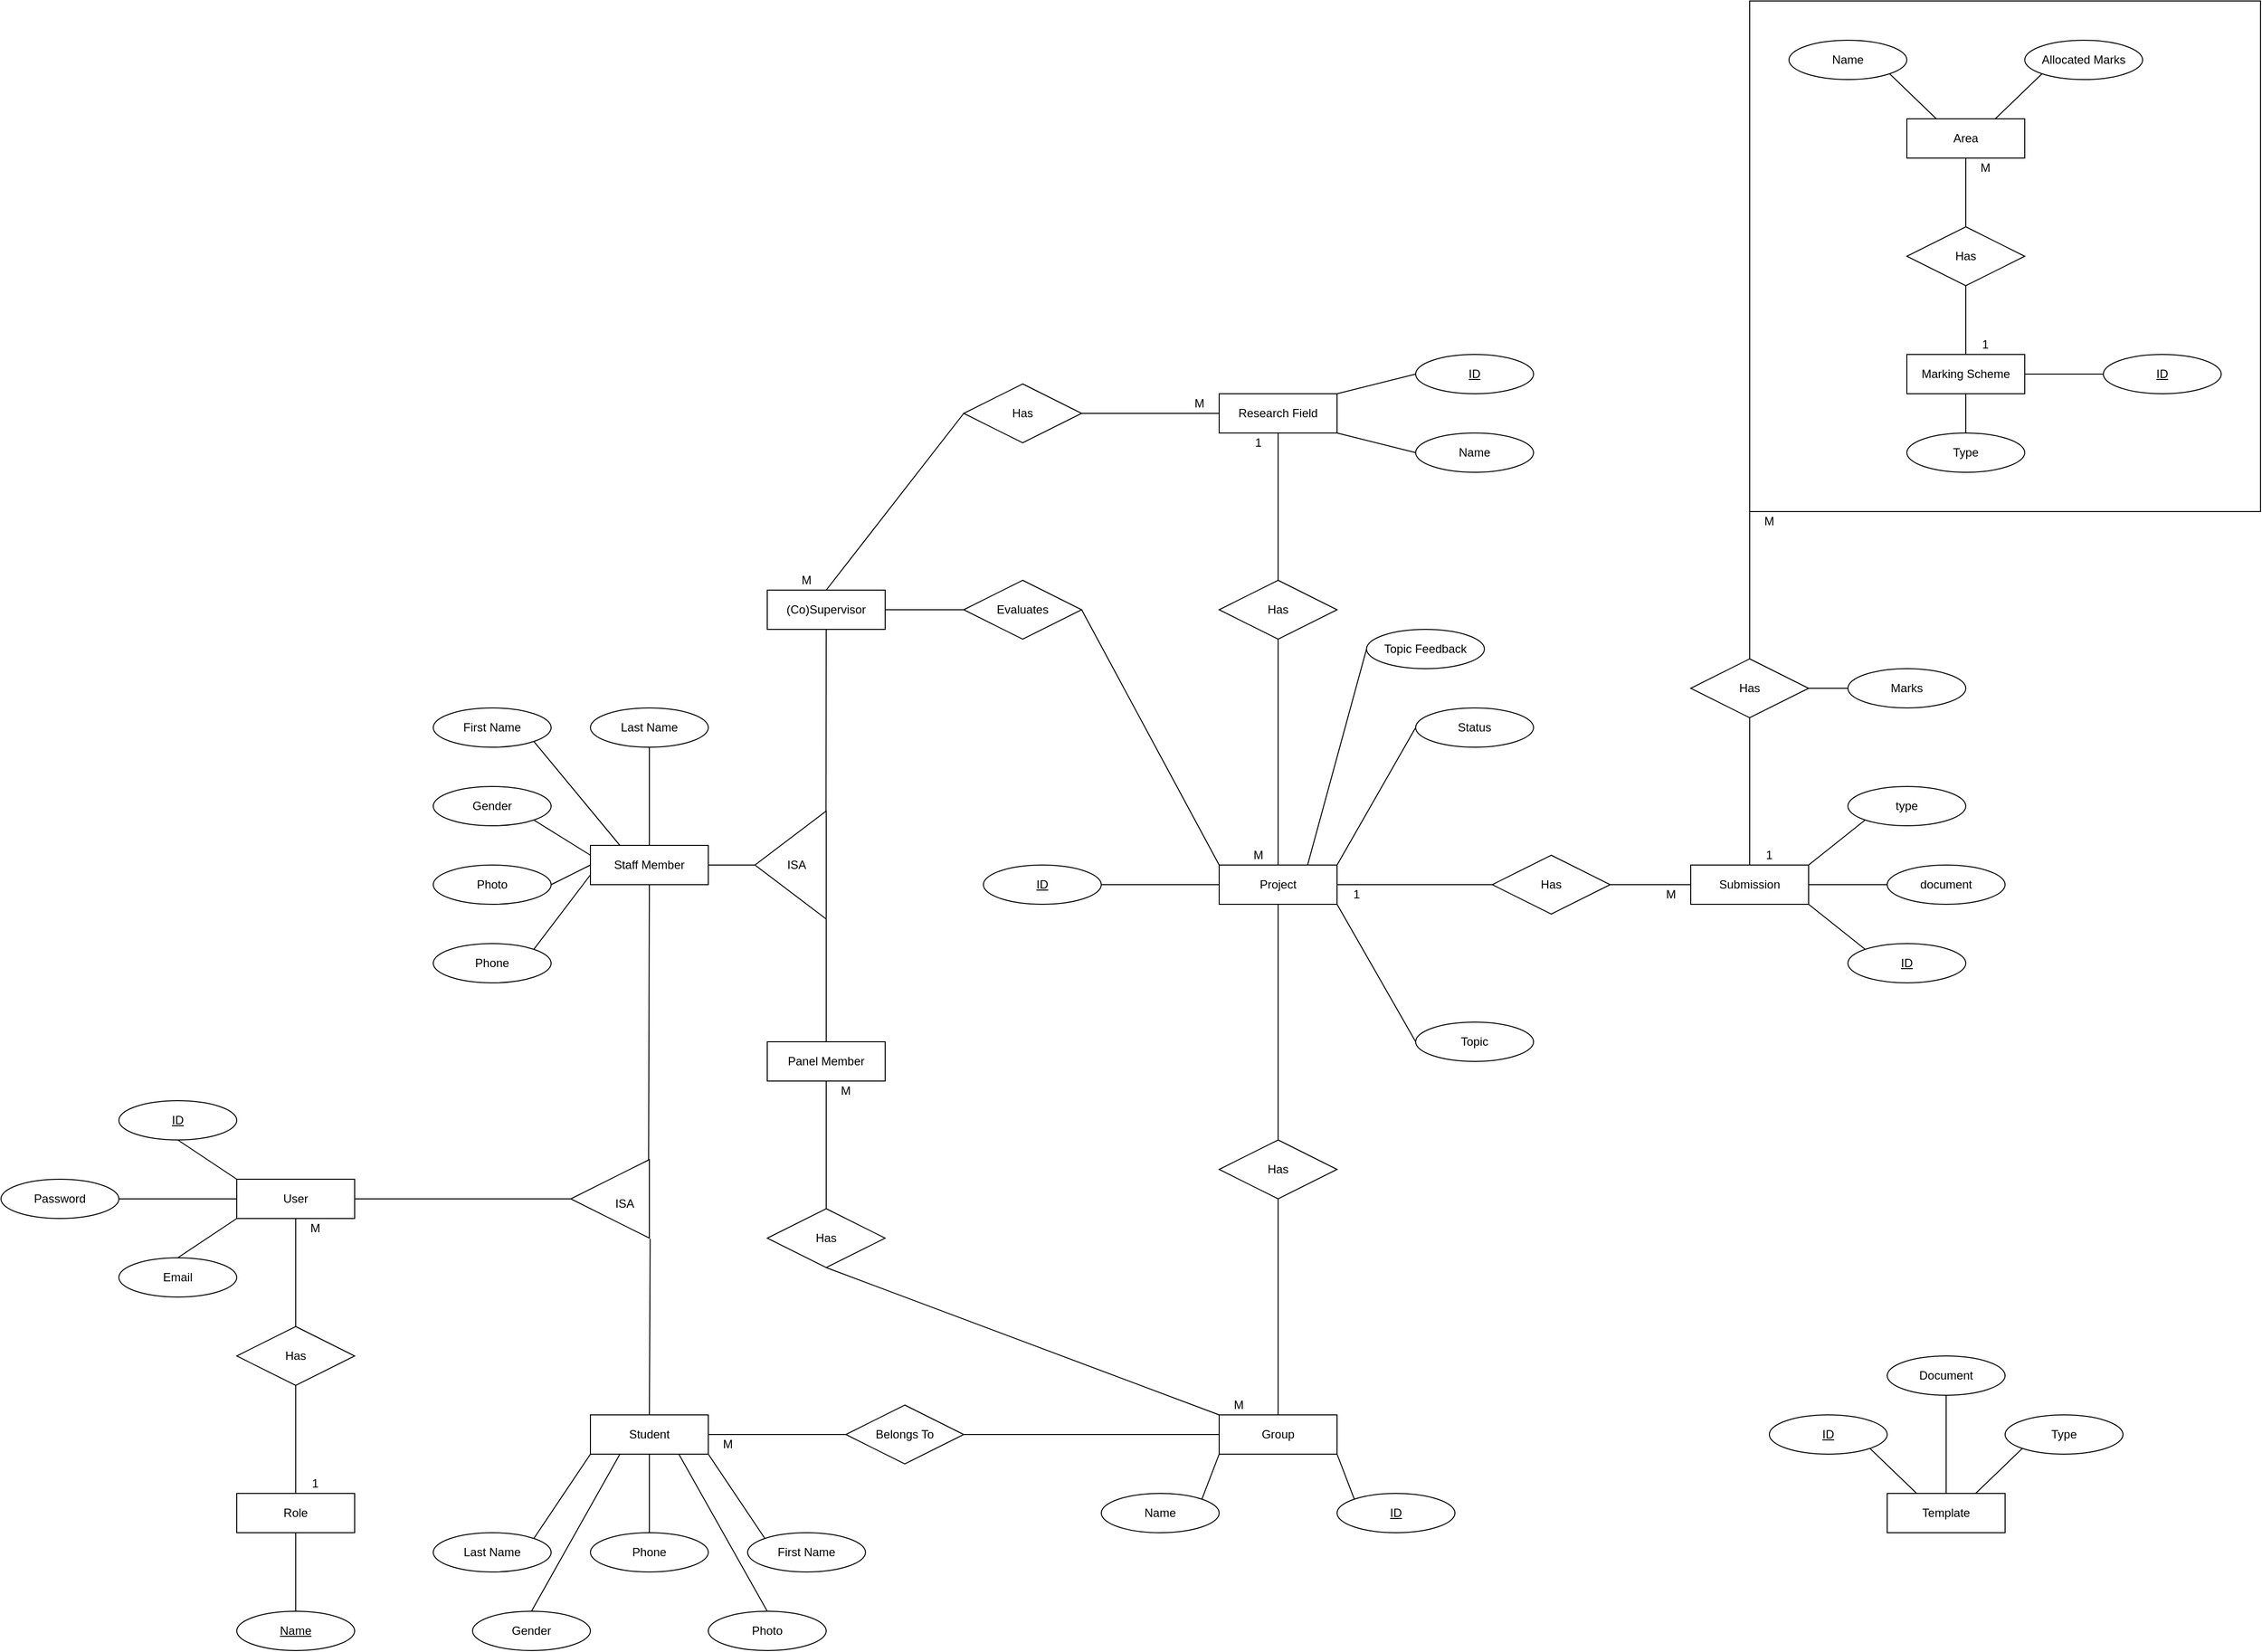 <mxfile version="16.5.1" type="device"><diagram id="R2lEEEUBdFMjLlhIrx00" name="ER"><mxGraphModel dx="3445" dy="2703" grid="1" gridSize="10" guides="1" tooltips="1" connect="1" arrows="1" fold="1" page="1" pageScale="1" pageWidth="850" pageHeight="1100" math="0" shadow="0" extFonts="Permanent Marker^https://fonts.googleapis.com/css?family=Permanent+Marker"><root><mxCell id="0"/><mxCell id="1" parent="0"/><mxCell id="ldAVt5MxxXZh3a9ca7YI-58" value="" style="rounded=0;whiteSpace=wrap;html=1;" vertex="1" parent="1"><mxGeometry x="1540" y="-960" width="520" height="520" as="geometry"/></mxCell><mxCell id="P4jthXJ-MirQqovKatOT-1" value="User" style="whiteSpace=wrap;html=1;align=center;" parent="1" vertex="1"><mxGeometry y="240" width="120" height="40" as="geometry"/></mxCell><mxCell id="P4jthXJ-MirQqovKatOT-3" value="Email" style="ellipse;whiteSpace=wrap;html=1;align=center;" parent="1" vertex="1"><mxGeometry x="-120" y="320" width="120" height="40" as="geometry"/></mxCell><mxCell id="P4jthXJ-MirQqovKatOT-4" value="Password" style="ellipse;whiteSpace=wrap;html=1;align=center;" parent="1" vertex="1"><mxGeometry x="-240" y="240" width="120" height="40" as="geometry"/></mxCell><mxCell id="P4jthXJ-MirQqovKatOT-6" value="" style="endArrow=none;html=1;rounded=0;entryX=0;entryY=0;entryDx=0;entryDy=0;exitX=0.5;exitY=1;exitDx=0;exitDy=0;" parent="1" source="P4jthXJ-MirQqovKatOT-28" target="P4jthXJ-MirQqovKatOT-1" edge="1"><mxGeometry width="50" height="50" relative="1" as="geometry"><mxPoint x="-60" y="230" as="sourcePoint"/><mxPoint x="220" y="360" as="targetPoint"/></mxGeometry></mxCell><mxCell id="P4jthXJ-MirQqovKatOT-7" value="" style="endArrow=none;html=1;rounded=0;entryX=0;entryY=0.5;entryDx=0;entryDy=0;exitX=1;exitY=0.5;exitDx=0;exitDy=0;" parent="1" source="P4jthXJ-MirQqovKatOT-4" target="P4jthXJ-MirQqovKatOT-1" edge="1"><mxGeometry width="50" height="50" relative="1" as="geometry"><mxPoint x="-90" y="230" as="sourcePoint"/><mxPoint x="-30" y="270" as="targetPoint"/></mxGeometry></mxCell><mxCell id="P4jthXJ-MirQqovKatOT-8" value="" style="endArrow=none;html=1;rounded=0;entryX=0;entryY=1;entryDx=0;entryDy=0;exitX=0.5;exitY=0;exitDx=0;exitDy=0;" parent="1" source="P4jthXJ-MirQqovKatOT-3" target="P4jthXJ-MirQqovKatOT-1" edge="1"><mxGeometry width="50" height="50" relative="1" as="geometry"><mxPoint x="-140" y="290" as="sourcePoint"/><mxPoint x="-20" y="290" as="targetPoint"/></mxGeometry></mxCell><mxCell id="P4jthXJ-MirQqovKatOT-9" value="Role" style="whiteSpace=wrap;html=1;align=center;" parent="1" vertex="1"><mxGeometry y="560" width="120" height="40" as="geometry"/></mxCell><mxCell id="P4jthXJ-MirQqovKatOT-10" value="Has" style="shape=rhombus;perimeter=rhombusPerimeter;whiteSpace=wrap;html=1;align=center;" parent="1" vertex="1"><mxGeometry y="390" width="120" height="60" as="geometry"/></mxCell><mxCell id="P4jthXJ-MirQqovKatOT-11" value="" style="endArrow=none;html=1;rounded=0;entryX=0.5;entryY=1;entryDx=0;entryDy=0;exitX=0.5;exitY=0;exitDx=0;exitDy=0;" parent="1" source="P4jthXJ-MirQqovKatOT-10" target="P4jthXJ-MirQqovKatOT-1" edge="1"><mxGeometry width="50" height="50" relative="1" as="geometry"><mxPoint x="200" y="380" as="sourcePoint"/><mxPoint x="260" y="340" as="targetPoint"/></mxGeometry></mxCell><mxCell id="P4jthXJ-MirQqovKatOT-12" value="" style="endArrow=none;html=1;rounded=0;entryX=0.5;entryY=1;entryDx=0;entryDy=0;exitX=0.5;exitY=0;exitDx=0;exitDy=0;" parent="1" source="P4jthXJ-MirQqovKatOT-9" target="P4jthXJ-MirQqovKatOT-10" edge="1"><mxGeometry width="50" height="50" relative="1" as="geometry"><mxPoint x="260" y="570" as="sourcePoint"/><mxPoint x="260" y="460" as="targetPoint"/></mxGeometry></mxCell><mxCell id="P4jthXJ-MirQqovKatOT-13" value="M" style="text;html=1;strokeColor=none;fillColor=none;align=center;verticalAlign=middle;whiteSpace=wrap;rounded=0;" parent="1" vertex="1"><mxGeometry x="60" y="280" width="40" height="20" as="geometry"/></mxCell><mxCell id="P4jthXJ-MirQqovKatOT-14" value="1" style="text;html=1;strokeColor=none;fillColor=none;align=center;verticalAlign=middle;whiteSpace=wrap;rounded=0;" parent="1" vertex="1"><mxGeometry x="60" y="540" width="40" height="20" as="geometry"/></mxCell><mxCell id="P4jthXJ-MirQqovKatOT-15" value="" style="triangle;whiteSpace=wrap;html=1;flipH=1;" parent="1" vertex="1"><mxGeometry x="340" y="220" width="80" height="80" as="geometry"/></mxCell><mxCell id="P4jthXJ-MirQqovKatOT-16" value="ISA" style="text;html=1;strokeColor=none;fillColor=none;align=center;verticalAlign=middle;whiteSpace=wrap;rounded=0;" parent="1" vertex="1"><mxGeometry x="370" y="250" width="50" height="30" as="geometry"/></mxCell><mxCell id="P4jthXJ-MirQqovKatOT-17" value="" style="endArrow=none;html=1;rounded=0;entryX=1;entryY=0.5;entryDx=0;entryDy=0;exitX=0;exitY=0.5;exitDx=0;exitDy=0;" parent="1" source="P4jthXJ-MirQqovKatOT-15" target="P4jthXJ-MirQqovKatOT-1" edge="1"><mxGeometry width="50" height="50" relative="1" as="geometry"><mxPoint x="350" y="360" as="sourcePoint"/><mxPoint x="350" y="250" as="targetPoint"/></mxGeometry></mxCell><mxCell id="P4jthXJ-MirQqovKatOT-18" value="Staff Member" style="whiteSpace=wrap;html=1;align=center;" parent="1" vertex="1"><mxGeometry x="360" y="-100" width="120" height="40" as="geometry"/></mxCell><mxCell id="P4jthXJ-MirQqovKatOT-19" value="" style="endArrow=none;html=1;rounded=0;entryX=0.01;entryY=0.01;entryDx=0;entryDy=0;exitX=0.5;exitY=1;exitDx=0;exitDy=0;entryPerimeter=0;" parent="1" source="P4jthXJ-MirQqovKatOT-18" target="P4jthXJ-MirQqovKatOT-15" edge="1"><mxGeometry width="50" height="50" relative="1" as="geometry"><mxPoint x="640" y="130" as="sourcePoint"/><mxPoint x="520" y="130" as="targetPoint"/></mxGeometry></mxCell><mxCell id="P4jthXJ-MirQqovKatOT-20" value="Student" style="whiteSpace=wrap;html=1;align=center;" parent="1" vertex="1"><mxGeometry x="360" y="480" width="120" height="40" as="geometry"/></mxCell><mxCell id="P4jthXJ-MirQqovKatOT-21" value="" style="endArrow=none;html=1;rounded=0;entryX=-0.01;entryY=1.01;entryDx=0;entryDy=0;exitX=0.5;exitY=0;exitDx=0;exitDy=0;entryPerimeter=0;" parent="1" source="P4jthXJ-MirQqovKatOT-20" target="P4jthXJ-MirQqovKatOT-15" edge="1"><mxGeometry width="50" height="50" relative="1" as="geometry"><mxPoint x="570.8" y="74.6" as="sourcePoint"/><mxPoint x="450.0" y="195.4" as="targetPoint"/></mxGeometry></mxCell><mxCell id="P4jthXJ-MirQqovKatOT-22" value="(Co)Supervisor" style="whiteSpace=wrap;html=1;align=center;" parent="1" vertex="1"><mxGeometry x="540" y="-360" width="120" height="40" as="geometry"/></mxCell><mxCell id="P4jthXJ-MirQqovKatOT-23" value="" style="triangle;whiteSpace=wrap;html=1;flipH=0;flipV=0;direction=south;rotation=90;" parent="1" vertex="1"><mxGeometry x="508.75" y="-116.25" width="110" height="72.5" as="geometry"/></mxCell><mxCell id="P4jthXJ-MirQqovKatOT-24" value="ISA" style="text;html=1;strokeColor=none;fillColor=none;align=center;verticalAlign=middle;whiteSpace=wrap;rounded=0;" parent="1" vertex="1"><mxGeometry x="540" y="-95" width="60" height="30" as="geometry"/></mxCell><mxCell id="P4jthXJ-MirQqovKatOT-25" value="" style="endArrow=none;html=1;rounded=0;exitX=0.5;exitY=1;exitDx=0;exitDy=0;entryX=0.003;entryY=0.987;entryDx=0;entryDy=0;entryPerimeter=0;" parent="1" source="P4jthXJ-MirQqovKatOT-22" target="P4jthXJ-MirQqovKatOT-23" edge="1"><mxGeometry width="50" height="50" relative="1" as="geometry"><mxPoint x="440.8" y="-170" as="sourcePoint"/><mxPoint x="600" y="-290" as="targetPoint"/></mxGeometry></mxCell><mxCell id="P4jthXJ-MirQqovKatOT-26" value="" style="endArrow=none;html=1;rounded=0;exitX=1;exitY=0.5;exitDx=0;exitDy=0;entryX=1;entryY=0.5;entryDx=0;entryDy=0;" parent="1" source="P4jthXJ-MirQqovKatOT-23" target="P4jthXJ-MirQqovKatOT-18" edge="1"><mxGeometry width="50" height="50" relative="1" as="geometry"><mxPoint x="680" y="-150" as="sourcePoint"/><mxPoint x="680" y="-70" as="targetPoint"/></mxGeometry></mxCell><mxCell id="P4jthXJ-MirQqovKatOT-28" value="ID" style="ellipse;whiteSpace=wrap;html=1;align=center;fontStyle=4;" parent="1" vertex="1"><mxGeometry x="-120" y="160" width="120" height="40" as="geometry"/></mxCell><mxCell id="P4jthXJ-MirQqovKatOT-32" value="Has" style="shape=rhombus;perimeter=rhombusPerimeter;whiteSpace=wrap;html=1;align=center;" parent="1" vertex="1"><mxGeometry x="540" y="270" width="120" height="60" as="geometry"/></mxCell><mxCell id="P4jthXJ-MirQqovKatOT-33" value="" style="endArrow=none;html=1;rounded=0;exitX=0.5;exitY=0;exitDx=0;exitDy=0;entryX=0.5;entryY=1;entryDx=0;entryDy=0;" parent="1" source="P4jthXJ-MirQqovKatOT-32" target="ldAVt5MxxXZh3a9ca7YI-12" edge="1"><mxGeometry width="50" height="50" relative="1" as="geometry"><mxPoint x="810" y="120" as="sourcePoint"/><mxPoint x="640" y="300" as="targetPoint"/></mxGeometry></mxCell><mxCell id="P4jthXJ-MirQqovKatOT-34" value="" style="endArrow=none;html=1;rounded=0;entryX=0.5;entryY=1;entryDx=0;entryDy=0;exitX=0;exitY=0;exitDx=0;exitDy=0;" parent="1" source="ldAVt5MxxXZh3a9ca7YI-1" target="P4jthXJ-MirQqovKatOT-32" edge="1"><mxGeometry width="50" height="50" relative="1" as="geometry"><mxPoint x="650" y="170" as="sourcePoint"/><mxPoint x="870" y="200" as="targetPoint"/></mxGeometry></mxCell><mxCell id="P4jthXJ-MirQqovKatOT-37" value="Project" style="whiteSpace=wrap;html=1;align=center;" parent="1" vertex="1"><mxGeometry x="1000" y="-80" width="120" height="40" as="geometry"/></mxCell><mxCell id="P4jthXJ-MirQqovKatOT-38" value="Has" style="shape=rhombus;perimeter=rhombusPerimeter;whiteSpace=wrap;html=1;align=center;" parent="1" vertex="1"><mxGeometry x="1000" y="200" width="120" height="60" as="geometry"/></mxCell><mxCell id="P4jthXJ-MirQqovKatOT-39" value="" style="endArrow=none;html=1;rounded=0;entryX=0.5;entryY=1;entryDx=0;entryDy=0;exitX=0.5;exitY=0;exitDx=0;exitDy=0;" parent="1" source="ldAVt5MxxXZh3a9ca7YI-1" target="P4jthXJ-MirQqovKatOT-38" edge="1"><mxGeometry width="50" height="50" relative="1" as="geometry"><mxPoint x="970" y="190" as="sourcePoint"/><mxPoint x="680" y="310" as="targetPoint"/></mxGeometry></mxCell><mxCell id="P4jthXJ-MirQqovKatOT-40" value="" style="endArrow=none;html=1;rounded=0;exitX=0.5;exitY=0;exitDx=0;exitDy=0;entryX=0.5;entryY=1;entryDx=0;entryDy=0;" parent="1" source="P4jthXJ-MirQqovKatOT-38" target="P4jthXJ-MirQqovKatOT-37" edge="1"><mxGeometry width="50" height="50" relative="1" as="geometry"><mxPoint x="860" y="384.5" as="sourcePoint"/><mxPoint x="800" y="40" as="targetPoint"/></mxGeometry></mxCell><mxCell id="P4jthXJ-MirQqovKatOT-43" value="Evaluates" style="shape=rhombus;perimeter=rhombusPerimeter;whiteSpace=wrap;html=1;align=center;" parent="1" vertex="1"><mxGeometry x="740" y="-370" width="120" height="60" as="geometry"/></mxCell><mxCell id="P4jthXJ-MirQqovKatOT-44" value="" style="endArrow=none;html=1;rounded=0;entryX=0;entryY=0.5;entryDx=0;entryDy=0;exitX=1;exitY=0.5;exitDx=0;exitDy=0;" parent="1" source="P4jthXJ-MirQqovKatOT-22" target="P4jthXJ-MirQqovKatOT-43" edge="1"><mxGeometry width="50" height="50" relative="1" as="geometry"><mxPoint x="640" y="-215" as="sourcePoint"/><mxPoint x="720" y="-165" as="targetPoint"/></mxGeometry></mxCell><mxCell id="P4jthXJ-MirQqovKatOT-46" value="" style="endArrow=none;html=1;rounded=0;exitX=0;exitY=0;exitDx=0;exitDy=0;entryX=1;entryY=0.5;entryDx=0;entryDy=0;" parent="1" source="P4jthXJ-MirQqovKatOT-37" target="P4jthXJ-MirQqovKatOT-43" edge="1"><mxGeometry width="50" height="50" relative="1" as="geometry"><mxPoint x="910" y="-110" as="sourcePoint"/><mxPoint x="1050" y="-410" as="targetPoint"/></mxGeometry></mxCell><mxCell id="P4jthXJ-MirQqovKatOT-50" value="Topic" style="ellipse;whiteSpace=wrap;html=1;align=center;" parent="1" vertex="1"><mxGeometry x="1200" y="80" width="120" height="40" as="geometry"/></mxCell><mxCell id="P4jthXJ-MirQqovKatOT-53" value="Status" style="ellipse;whiteSpace=wrap;html=1;align=center;" parent="1" vertex="1"><mxGeometry x="1200" y="-240" width="120" height="40" as="geometry"/></mxCell><mxCell id="P4jthXJ-MirQqovKatOT-55" value="" style="endArrow=none;html=1;rounded=0;exitX=1;exitY=0;exitDx=0;exitDy=0;entryX=0;entryY=0.5;entryDx=0;entryDy=0;" parent="1" source="P4jthXJ-MirQqovKatOT-37" target="P4jthXJ-MirQqovKatOT-53" edge="1"><mxGeometry width="50" height="50" relative="1" as="geometry"><mxPoint x="1100" y="-110" as="sourcePoint"/><mxPoint x="960" y="-370" as="targetPoint"/></mxGeometry></mxCell><mxCell id="P4jthXJ-MirQqovKatOT-57" value="" style="endArrow=none;html=1;rounded=0;exitX=1;exitY=1;exitDx=0;exitDy=0;entryX=0;entryY=0.5;entryDx=0;entryDy=0;" parent="1" source="P4jthXJ-MirQqovKatOT-37" target="P4jthXJ-MirQqovKatOT-50" edge="1"><mxGeometry width="50" height="50" relative="1" as="geometry"><mxPoint x="1130" y="-70" as="sourcePoint"/><mxPoint x="1210" y="-170" as="targetPoint"/></mxGeometry></mxCell><mxCell id="P4jthXJ-MirQqovKatOT-61" value="Research Field" style="whiteSpace=wrap;html=1;align=center;" parent="1" vertex="1"><mxGeometry x="1000" y="-560" width="120" height="40" as="geometry"/></mxCell><mxCell id="P4jthXJ-MirQqovKatOT-62" value="" style="endArrow=none;html=1;rounded=0;exitX=0.5;exitY=0;exitDx=0;exitDy=0;entryX=0.5;entryY=1;entryDx=0;entryDy=0;" parent="1" source="P4jthXJ-MirQqovKatOT-37" target="P4jthXJ-MirQqovKatOT-63" edge="1"><mxGeometry width="50" height="50" relative="1" as="geometry"><mxPoint x="1100" y="-100" as="sourcePoint"/><mxPoint x="1060" y="-260" as="targetPoint"/></mxGeometry></mxCell><mxCell id="P4jthXJ-MirQqovKatOT-63" value="Has" style="shape=rhombus;perimeter=rhombusPerimeter;whiteSpace=wrap;html=1;align=center;" parent="1" vertex="1"><mxGeometry x="1000" y="-370" width="120" height="60" as="geometry"/></mxCell><mxCell id="P4jthXJ-MirQqovKatOT-64" value="" style="endArrow=none;html=1;rounded=0;exitX=0.5;exitY=0;exitDx=0;exitDy=0;entryX=0.5;entryY=1;entryDx=0;entryDy=0;" parent="1" source="P4jthXJ-MirQqovKatOT-63" target="P4jthXJ-MirQqovKatOT-61" edge="1"><mxGeometry width="50" height="50" relative="1" as="geometry"><mxPoint x="1060" y="-200" as="sourcePoint"/><mxPoint x="920" y="-460" as="targetPoint"/></mxGeometry></mxCell><mxCell id="P4jthXJ-MirQqovKatOT-65" value="M" style="text;html=1;strokeColor=none;fillColor=none;align=center;verticalAlign=middle;whiteSpace=wrap;rounded=0;" parent="1" vertex="1"><mxGeometry x="1020" y="-100" width="40" height="20" as="geometry"/></mxCell><mxCell id="P4jthXJ-MirQqovKatOT-66" value="1" style="text;html=1;strokeColor=none;fillColor=none;align=center;verticalAlign=middle;whiteSpace=wrap;rounded=0;" parent="1" vertex="1"><mxGeometry x="1020" y="-520" width="40" height="20" as="geometry"/></mxCell><mxCell id="P4jthXJ-MirQqovKatOT-67" value="" style="endArrow=none;html=1;rounded=0;exitX=0.5;exitY=0;exitDx=0;exitDy=0;entryX=0;entryY=0.5;entryDx=0;entryDy=0;" parent="1" source="P4jthXJ-MirQqovKatOT-22" target="P4jthXJ-MirQqovKatOT-68" edge="1"><mxGeometry width="50" height="50" relative="1" as="geometry"><mxPoint x="700" y="-160" as="sourcePoint"/><mxPoint x="700" y="-340" as="targetPoint"/></mxGeometry></mxCell><mxCell id="P4jthXJ-MirQqovKatOT-68" value="Has" style="shape=rhombus;perimeter=rhombusPerimeter;whiteSpace=wrap;html=1;align=center;" parent="1" vertex="1"><mxGeometry x="740" y="-570" width="120" height="60" as="geometry"/></mxCell><mxCell id="P4jthXJ-MirQqovKatOT-69" value="" style="endArrow=none;html=1;rounded=0;exitX=1;exitY=0.5;exitDx=0;exitDy=0;entryX=0;entryY=0.5;entryDx=0;entryDy=0;" parent="1" source="P4jthXJ-MirQqovKatOT-68" target="P4jthXJ-MirQqovKatOT-61" edge="1"><mxGeometry width="50" height="50" relative="1" as="geometry"><mxPoint x="700" y="-280" as="sourcePoint"/><mxPoint x="700" y="-600" as="targetPoint"/></mxGeometry></mxCell><mxCell id="P4jthXJ-MirQqovKatOT-71" value="M" style="text;html=1;strokeColor=none;fillColor=none;align=center;verticalAlign=middle;whiteSpace=wrap;rounded=0;" parent="1" vertex="1"><mxGeometry x="960" y="-560" width="40" height="20" as="geometry"/></mxCell><mxCell id="P4jthXJ-MirQqovKatOT-72" value="First Name" style="ellipse;whiteSpace=wrap;html=1;align=center;" parent="1" vertex="1"><mxGeometry x="200" y="-240" width="120" height="40" as="geometry"/></mxCell><mxCell id="P4jthXJ-MirQqovKatOT-73" value="Last Name" style="ellipse;whiteSpace=wrap;html=1;align=center;" parent="1" vertex="1"><mxGeometry x="360" y="-240" width="120" height="40" as="geometry"/></mxCell><mxCell id="P4jthXJ-MirQqovKatOT-74" value="Gender" style="ellipse;whiteSpace=wrap;html=1;align=center;" parent="1" vertex="1"><mxGeometry x="200" y="-160" width="120" height="40" as="geometry"/></mxCell><mxCell id="P4jthXJ-MirQqovKatOT-75" value="" style="endArrow=none;html=1;rounded=0;entryX=0;entryY=0.25;entryDx=0;entryDy=0;exitX=1;exitY=1;exitDx=0;exitDy=0;" parent="1" source="P4jthXJ-MirQqovKatOT-74" target="P4jthXJ-MirQqovKatOT-18" edge="1"><mxGeometry width="50" height="50" relative="1" as="geometry"><mxPoint x="410" y="-180" as="sourcePoint"/><mxPoint x="470" y="-140" as="targetPoint"/></mxGeometry></mxCell><mxCell id="P4jthXJ-MirQqovKatOT-76" value="" style="endArrow=none;html=1;rounded=0;entryX=0.25;entryY=0;entryDx=0;entryDy=0;exitX=1;exitY=1;exitDx=0;exitDy=0;" parent="1" source="P4jthXJ-MirQqovKatOT-72" target="P4jthXJ-MirQqovKatOT-18" edge="1"><mxGeometry width="50" height="50" relative="1" as="geometry"><mxPoint x="370.0" y="-130" as="sourcePoint"/><mxPoint x="490" y="-130" as="targetPoint"/></mxGeometry></mxCell><mxCell id="P4jthXJ-MirQqovKatOT-77" value="" style="endArrow=none;html=1;rounded=0;entryX=0.5;entryY=0;entryDx=0;entryDy=0;exitX=0.5;exitY=1;exitDx=0;exitDy=0;" parent="1" source="P4jthXJ-MirQqovKatOT-73" target="P4jthXJ-MirQqovKatOT-18" edge="1"><mxGeometry width="50" height="50" relative="1" as="geometry"><mxPoint x="390.0" y="-160.0" as="sourcePoint"/><mxPoint x="510" y="-100.0" as="targetPoint"/></mxGeometry></mxCell><mxCell id="P4jthXJ-MirQqovKatOT-80" value="ID" style="ellipse;whiteSpace=wrap;html=1;align=center;fontStyle=4;" parent="1" vertex="1"><mxGeometry x="760" y="-80" width="120" height="40" as="geometry"/></mxCell><mxCell id="P4jthXJ-MirQqovKatOT-81" value="" style="endArrow=none;html=1;rounded=0;exitX=0;exitY=0.5;exitDx=0;exitDy=0;entryX=1;entryY=0.5;entryDx=0;entryDy=0;" parent="1" source="P4jthXJ-MirQqovKatOT-37" target="P4jthXJ-MirQqovKatOT-80" edge="1"><mxGeometry width="50" height="50" relative="1" as="geometry"><mxPoint x="1070" y="30" as="sourcePoint"/><mxPoint x="1180.0" y="170" as="targetPoint"/></mxGeometry></mxCell><mxCell id="P4jthXJ-MirQqovKatOT-84" value="Name" style="ellipse;whiteSpace=wrap;html=1;align=center;fontStyle=4;" parent="1" vertex="1"><mxGeometry y="680" width="120" height="40" as="geometry"/></mxCell><mxCell id="P4jthXJ-MirQqovKatOT-85" value="" style="endArrow=none;html=1;rounded=0;entryX=0.5;entryY=1;entryDx=0;entryDy=0;exitX=0.5;exitY=0;exitDx=0;exitDy=0;" parent="1" source="P4jthXJ-MirQqovKatOT-84" target="P4jthXJ-MirQqovKatOT-9" edge="1"><mxGeometry width="50" height="50" relative="1" as="geometry"><mxPoint x="-60" y="540" as="sourcePoint"/><mxPoint y="500" as="targetPoint"/></mxGeometry></mxCell><mxCell id="P4jthXJ-MirQqovKatOT-87" value="Name" style="ellipse;whiteSpace=wrap;html=1;align=center;" parent="1" vertex="1"><mxGeometry x="1200" y="-520" width="120" height="40" as="geometry"/></mxCell><mxCell id="P4jthXJ-MirQqovKatOT-88" value="ID" style="ellipse;whiteSpace=wrap;html=1;align=center;fontStyle=4;" parent="1" vertex="1"><mxGeometry x="1200" y="-600" width="120" height="40" as="geometry"/></mxCell><mxCell id="P4jthXJ-MirQqovKatOT-89" value="" style="endArrow=none;html=1;rounded=0;exitX=1;exitY=1;exitDx=0;exitDy=0;entryX=0;entryY=0.5;entryDx=0;entryDy=0;" parent="1" source="P4jthXJ-MirQqovKatOT-61" target="P4jthXJ-MirQqovKatOT-87" edge="1"><mxGeometry width="50" height="50" relative="1" as="geometry"><mxPoint x="1210" y="-260.0" as="sourcePoint"/><mxPoint x="1320.0" y="-400.0" as="targetPoint"/></mxGeometry></mxCell><mxCell id="P4jthXJ-MirQqovKatOT-90" value="" style="endArrow=none;html=1;rounded=0;exitX=1;exitY=0;exitDx=0;exitDy=0;entryX=0;entryY=0.5;entryDx=0;entryDy=0;" parent="1" source="P4jthXJ-MirQqovKatOT-61" target="P4jthXJ-MirQqovKatOT-88" edge="1"><mxGeometry width="50" height="50" relative="1" as="geometry"><mxPoint x="1090" y="-640.0" as="sourcePoint"/><mxPoint x="1170.0" y="-620.0" as="targetPoint"/></mxGeometry></mxCell><mxCell id="P4jthXJ-MirQqovKatOT-91" value="Phone" style="ellipse;whiteSpace=wrap;html=1;align=center;" parent="1" vertex="1"><mxGeometry x="200" width="120" height="40" as="geometry"/></mxCell><mxCell id="P4jthXJ-MirQqovKatOT-92" value="" style="endArrow=none;html=1;rounded=0;exitX=1;exitY=0;exitDx=0;exitDy=0;entryX=0;entryY=0.75;entryDx=0;entryDy=0;" parent="1" source="P4jthXJ-MirQqovKatOT-91" target="P4jthXJ-MirQqovKatOT-18" edge="1"><mxGeometry width="50" height="50" relative="1" as="geometry"><mxPoint x="230" y="19" as="sourcePoint"/><mxPoint x="430" y="-30" as="targetPoint"/></mxGeometry></mxCell><mxCell id="P4jthXJ-MirQqovKatOT-93" value="Photo" style="ellipse;whiteSpace=wrap;html=1;align=center;" parent="1" vertex="1"><mxGeometry x="200" y="-80" width="120" height="40" as="geometry"/></mxCell><mxCell id="P4jthXJ-MirQqovKatOT-94" value="" style="endArrow=none;html=1;rounded=0;entryX=0;entryY=0.5;entryDx=0;entryDy=0;exitX=1;exitY=0.5;exitDx=0;exitDy=0;" parent="1" source="P4jthXJ-MirQqovKatOT-93" target="P4jthXJ-MirQqovKatOT-18" edge="1"><mxGeometry width="50" height="50" relative="1" as="geometry"><mxPoint x="210" y="-320.0" as="sourcePoint"/><mxPoint x="490" y="-290.0" as="targetPoint"/></mxGeometry></mxCell><mxCell id="kLc9IfPzE2FOvh2rJy3T-1" value="First Name" style="ellipse;whiteSpace=wrap;html=1;align=center;" parent="1" vertex="1"><mxGeometry x="520" y="600" width="120" height="40" as="geometry"/></mxCell><mxCell id="kLc9IfPzE2FOvh2rJy3T-2" value="Last Name" style="ellipse;whiteSpace=wrap;html=1;align=center;" parent="1" vertex="1"><mxGeometry x="200" y="600" width="120" height="40" as="geometry"/></mxCell><mxCell id="kLc9IfPzE2FOvh2rJy3T-3" value="Gender" style="ellipse;whiteSpace=wrap;html=1;align=center;" parent="1" vertex="1"><mxGeometry x="240" y="680" width="120" height="40" as="geometry"/></mxCell><mxCell id="kLc9IfPzE2FOvh2rJy3T-4" value="Phone" style="ellipse;whiteSpace=wrap;html=1;align=center;" parent="1" vertex="1"><mxGeometry x="360" y="600" width="120" height="40" as="geometry"/></mxCell><mxCell id="kLc9IfPzE2FOvh2rJy3T-5" value="Photo" style="ellipse;whiteSpace=wrap;html=1;align=center;" parent="1" vertex="1"><mxGeometry x="480" y="680" width="120" height="40" as="geometry"/></mxCell><mxCell id="kLc9IfPzE2FOvh2rJy3T-6" value="" style="endArrow=none;html=1;rounded=0;entryX=1;entryY=0;entryDx=0;entryDy=0;exitX=0;exitY=1;exitDx=0;exitDy=0;" parent="1" source="P4jthXJ-MirQqovKatOT-20" target="kLc9IfPzE2FOvh2rJy3T-2" edge="1"><mxGeometry width="50" height="50" relative="1" as="geometry"><mxPoint x="320" y="530" as="sourcePoint"/><mxPoint x="200.8" y="430.8" as="targetPoint"/></mxGeometry></mxCell><mxCell id="kLc9IfPzE2FOvh2rJy3T-7" value="" style="endArrow=none;html=1;rounded=0;entryX=0.5;entryY=0;entryDx=0;entryDy=0;exitX=0.25;exitY=1;exitDx=0;exitDy=0;" parent="1" source="P4jthXJ-MirQqovKatOT-20" target="kLc9IfPzE2FOvh2rJy3T-3" edge="1"><mxGeometry width="50" height="50" relative="1" as="geometry"><mxPoint x="390" y="540" as="sourcePoint"/><mxPoint x="332.426" y="625.858" as="targetPoint"/></mxGeometry></mxCell><mxCell id="kLc9IfPzE2FOvh2rJy3T-8" value="" style="endArrow=none;html=1;rounded=0;entryX=0.5;entryY=0;entryDx=0;entryDy=0;exitX=0.5;exitY=1;exitDx=0;exitDy=0;" parent="1" source="P4jthXJ-MirQqovKatOT-20" target="kLc9IfPzE2FOvh2rJy3T-4" edge="1"><mxGeometry width="50" height="50" relative="1" as="geometry"><mxPoint x="400" y="530" as="sourcePoint"/><mxPoint x="310" y="690" as="targetPoint"/></mxGeometry></mxCell><mxCell id="kLc9IfPzE2FOvh2rJy3T-9" value="" style="endArrow=none;html=1;rounded=0;entryX=0.5;entryY=0;entryDx=0;entryDy=0;exitX=0.75;exitY=1;exitDx=0;exitDy=0;" parent="1" source="P4jthXJ-MirQqovKatOT-20" target="kLc9IfPzE2FOvh2rJy3T-5" edge="1"><mxGeometry width="50" height="50" relative="1" as="geometry"><mxPoint x="475" y="570" as="sourcePoint"/><mxPoint x="475" y="650" as="targetPoint"/></mxGeometry></mxCell><mxCell id="kLc9IfPzE2FOvh2rJy3T-10" value="" style="endArrow=none;html=1;rounded=0;entryX=0;entryY=0;entryDx=0;entryDy=0;exitX=1;exitY=1;exitDx=0;exitDy=0;" parent="1" source="P4jthXJ-MirQqovKatOT-20" target="kLc9IfPzE2FOvh2rJy3T-1" edge="1"><mxGeometry width="50" height="50" relative="1" as="geometry"><mxPoint x="460" y="530" as="sourcePoint"/><mxPoint x="550" y="690" as="targetPoint"/></mxGeometry></mxCell><mxCell id="kLc9IfPzE2FOvh2rJy3T-11" value="Topic Feedback" style="ellipse;whiteSpace=wrap;html=1;align=center;" parent="1" vertex="1"><mxGeometry x="1150" y="-320" width="120" height="40" as="geometry"/></mxCell><mxCell id="kLc9IfPzE2FOvh2rJy3T-12" value="" style="endArrow=none;html=1;rounded=0;entryX=0;entryY=0.5;entryDx=0;entryDy=0;exitX=0.75;exitY=0;exitDx=0;exitDy=0;" parent="1" source="P4jthXJ-MirQqovKatOT-37" target="kLc9IfPzE2FOvh2rJy3T-11" edge="1"><mxGeometry width="50" height="50" relative="1" as="geometry"><mxPoint x="1110" y="-150" as="sourcePoint"/><mxPoint x="1210.0" y="-50" as="targetPoint"/></mxGeometry></mxCell><mxCell id="TaqsvSyqYiy8_hBiRzWr-21" value="Submission" style="whiteSpace=wrap;html=1;align=center;" parent="1" vertex="1"><mxGeometry x="1480" y="-80" width="120" height="40" as="geometry"/></mxCell><mxCell id="TaqsvSyqYiy8_hBiRzWr-22" value="type" style="ellipse;whiteSpace=wrap;html=1;align=center;" parent="1" vertex="1"><mxGeometry x="1640" y="-160" width="120" height="40" as="geometry"/></mxCell><mxCell id="TaqsvSyqYiy8_hBiRzWr-23" value="" style="endArrow=none;html=1;rounded=0;entryX=0;entryY=1;entryDx=0;entryDy=0;exitX=1;exitY=0;exitDx=0;exitDy=0;" parent="1" source="TaqsvSyqYiy8_hBiRzWr-21" target="TaqsvSyqYiy8_hBiRzWr-22" edge="1"><mxGeometry width="50" height="50" relative="1" as="geometry"><mxPoint x="1230" y="-335" as="sourcePoint"/><mxPoint x="1280" y="-275.0" as="targetPoint"/></mxGeometry></mxCell><mxCell id="TaqsvSyqYiy8_hBiRzWr-36" value="Template" style="whiteSpace=wrap;html=1;align=center;" parent="1" vertex="1"><mxGeometry x="1680" y="560" width="120" height="40" as="geometry"/></mxCell><mxCell id="TaqsvSyqYiy8_hBiRzWr-37" value="Type" style="ellipse;whiteSpace=wrap;html=1;align=center;" parent="1" vertex="1"><mxGeometry x="1800" y="480" width="120" height="40" as="geometry"/></mxCell><mxCell id="TaqsvSyqYiy8_hBiRzWr-38" value="" style="endArrow=none;html=1;rounded=0;exitX=0.75;exitY=0;exitDx=0;exitDy=0;entryX=0;entryY=1;entryDx=0;entryDy=0;" parent="1" source="TaqsvSyqYiy8_hBiRzWr-36" target="TaqsvSyqYiy8_hBiRzWr-37" edge="1"><mxGeometry width="50" height="50" relative="1" as="geometry"><mxPoint x="1850" y="550" as="sourcePoint"/><mxPoint x="1830" y="550" as="targetPoint"/></mxGeometry></mxCell><mxCell id="TaqsvSyqYiy8_hBiRzWr-39" value="" style="endArrow=none;html=1;rounded=0;exitX=0.25;exitY=0;exitDx=0;exitDy=0;entryX=1;entryY=1;entryDx=0;entryDy=0;" parent="1" source="TaqsvSyqYiy8_hBiRzWr-36" target="ldAVt5MxxXZh3a9ca7YI-65" edge="1"><mxGeometry width="50" height="50" relative="1" as="geometry"><mxPoint x="1510" y="590.0" as="sourcePoint"/><mxPoint x="1662" y="540" as="targetPoint"/></mxGeometry></mxCell><mxCell id="TaqsvSyqYiy8_hBiRzWr-41" value="Document" style="ellipse;whiteSpace=wrap;html=1;align=center;" parent="1" vertex="1"><mxGeometry x="1680" y="420" width="120" height="40" as="geometry"/></mxCell><mxCell id="TaqsvSyqYiy8_hBiRzWr-42" value="" style="endArrow=none;html=1;rounded=0;entryX=0.5;entryY=1;entryDx=0;entryDy=0;exitX=0.5;exitY=0;exitDx=0;exitDy=0;" parent="1" source="TaqsvSyqYiy8_hBiRzWr-36" target="TaqsvSyqYiy8_hBiRzWr-41" edge="1"><mxGeometry width="50" height="50" relative="1" as="geometry"><mxPoint x="1780" y="570" as="sourcePoint"/><mxPoint x="1827.574" y="524.142" as="targetPoint"/></mxGeometry></mxCell><mxCell id="ldAVt5MxxXZh3a9ca7YI-1" value="Group" style="whiteSpace=wrap;html=1;align=center;" vertex="1" parent="1"><mxGeometry x="1000" y="480" width="120" height="40" as="geometry"/></mxCell><mxCell id="ldAVt5MxxXZh3a9ca7YI-2" value="Belongs To" style="shape=rhombus;perimeter=rhombusPerimeter;whiteSpace=wrap;html=1;align=center;" vertex="1" parent="1"><mxGeometry x="620" y="470" width="120" height="60" as="geometry"/></mxCell><mxCell id="ldAVt5MxxXZh3a9ca7YI-3" value="" style="endArrow=none;html=1;rounded=0;entryX=1;entryY=0.5;entryDx=0;entryDy=0;exitX=0;exitY=0.5;exitDx=0;exitDy=0;" edge="1" parent="1" source="ldAVt5MxxXZh3a9ca7YI-1" target="ldAVt5MxxXZh3a9ca7YI-2"><mxGeometry width="50" height="50" relative="1" as="geometry"><mxPoint x="1070" y="340" as="sourcePoint"/><mxPoint x="990" y="180" as="targetPoint"/></mxGeometry></mxCell><mxCell id="ldAVt5MxxXZh3a9ca7YI-4" value="" style="endArrow=none;html=1;rounded=0;entryX=1;entryY=0.5;entryDx=0;entryDy=0;exitX=0;exitY=0.5;exitDx=0;exitDy=0;" edge="1" parent="1" source="ldAVt5MxxXZh3a9ca7YI-2" target="P4jthXJ-MirQqovKatOT-20"><mxGeometry width="50" height="50" relative="1" as="geometry"><mxPoint x="820" y="290" as="sourcePoint"/><mxPoint x="710" y="230" as="targetPoint"/></mxGeometry></mxCell><mxCell id="ldAVt5MxxXZh3a9ca7YI-5" value="M" style="text;html=1;strokeColor=none;fillColor=none;align=center;verticalAlign=middle;whiteSpace=wrap;rounded=0;" vertex="1" parent="1"><mxGeometry x="480" y="500" width="40" height="20" as="geometry"/></mxCell><mxCell id="ldAVt5MxxXZh3a9ca7YI-7" value="Name" style="ellipse;whiteSpace=wrap;html=1;align=center;" vertex="1" parent="1"><mxGeometry x="880" y="560" width="120" height="40" as="geometry"/></mxCell><mxCell id="ldAVt5MxxXZh3a9ca7YI-8" value="ID" style="ellipse;whiteSpace=wrap;html=1;align=center;fontStyle=4;" vertex="1" parent="1"><mxGeometry x="1120" y="560" width="120" height="40" as="geometry"/></mxCell><mxCell id="ldAVt5MxxXZh3a9ca7YI-9" value="" style="endArrow=none;html=1;rounded=0;entryX=1;entryY=0;entryDx=0;entryDy=0;exitX=0;exitY=1;exitDx=0;exitDy=0;" edge="1" parent="1" source="ldAVt5MxxXZh3a9ca7YI-1" target="ldAVt5MxxXZh3a9ca7YI-7"><mxGeometry width="50" height="50" relative="1" as="geometry"><mxPoint x="700" y="600" as="sourcePoint"/><mxPoint x="790" y="760" as="targetPoint"/></mxGeometry></mxCell><mxCell id="ldAVt5MxxXZh3a9ca7YI-10" value="" style="endArrow=none;html=1;rounded=0;entryX=0;entryY=0;entryDx=0;entryDy=0;exitX=1;exitY=1;exitDx=0;exitDy=0;" edge="1" parent="1" source="ldAVt5MxxXZh3a9ca7YI-1" target="ldAVt5MxxXZh3a9ca7YI-8"><mxGeometry width="50" height="50" relative="1" as="geometry"><mxPoint x="1038.79" y="590" as="sourcePoint"/><mxPoint x="1021.216" y="635.858" as="targetPoint"/></mxGeometry></mxCell><mxCell id="ldAVt5MxxXZh3a9ca7YI-12" value="Panel Member" style="whiteSpace=wrap;html=1;align=center;" vertex="1" parent="1"><mxGeometry x="540" y="100" width="120" height="40" as="geometry"/></mxCell><mxCell id="ldAVt5MxxXZh3a9ca7YI-13" value="" style="endArrow=none;html=1;rounded=0;entryX=0.5;entryY=0;entryDx=0;entryDy=0;exitX=0;exitY=-0.002;exitDx=0;exitDy=0;exitPerimeter=0;" edge="1" parent="1" source="P4jthXJ-MirQqovKatOT-23" target="ldAVt5MxxXZh3a9ca7YI-12"><mxGeometry width="50" height="50" relative="1" as="geometry"><mxPoint x="670" y="-10" as="sourcePoint"/><mxPoint x="629.5" y="175" as="targetPoint"/></mxGeometry></mxCell><mxCell id="ldAVt5MxxXZh3a9ca7YI-16" value="ID" style="ellipse;whiteSpace=wrap;html=1;align=center;fontStyle=4;" vertex="1" parent="1"><mxGeometry x="1640" width="120" height="40" as="geometry"/></mxCell><mxCell id="ldAVt5MxxXZh3a9ca7YI-17" value="" style="endArrow=none;html=1;rounded=0;entryX=0;entryY=0;entryDx=0;entryDy=0;exitX=1;exitY=1;exitDx=0;exitDy=0;" edge="1" parent="1" source="TaqsvSyqYiy8_hBiRzWr-21" target="ldAVt5MxxXZh3a9ca7YI-16"><mxGeometry width="50" height="50" relative="1" as="geometry"><mxPoint x="1610" y="-70" as="sourcePoint"/><mxPoint x="1667.574" y="-115.858" as="targetPoint"/></mxGeometry></mxCell><mxCell id="ldAVt5MxxXZh3a9ca7YI-18" value="Has" style="shape=rhombus;perimeter=rhombusPerimeter;whiteSpace=wrap;html=1;align=center;" vertex="1" parent="1"><mxGeometry x="1278" y="-90" width="120" height="60" as="geometry"/></mxCell><mxCell id="ldAVt5MxxXZh3a9ca7YI-19" value="" style="endArrow=none;html=1;rounded=0;exitX=1;exitY=0.5;exitDx=0;exitDy=0;entryX=0;entryY=0.5;entryDx=0;entryDy=0;" edge="1" parent="1" source="P4jthXJ-MirQqovKatOT-37" target="ldAVt5MxxXZh3a9ca7YI-18"><mxGeometry width="50" height="50" relative="1" as="geometry"><mxPoint x="1140" y="-20" as="sourcePoint"/><mxPoint x="1220" y="-80" as="targetPoint"/></mxGeometry></mxCell><mxCell id="ldAVt5MxxXZh3a9ca7YI-20" value="" style="endArrow=none;html=1;rounded=0;exitX=1;exitY=0.5;exitDx=0;exitDy=0;entryX=0;entryY=0.5;entryDx=0;entryDy=0;" edge="1" parent="1" source="ldAVt5MxxXZh3a9ca7YI-18" target="TaqsvSyqYiy8_hBiRzWr-21"><mxGeometry width="50" height="50" relative="1" as="geometry"><mxPoint x="1210" y="10" as="sourcePoint"/><mxPoint x="1368" y="10" as="targetPoint"/></mxGeometry></mxCell><mxCell id="ldAVt5MxxXZh3a9ca7YI-21" value="M" style="text;html=1;strokeColor=none;fillColor=none;align=center;verticalAlign=middle;whiteSpace=wrap;rounded=0;" vertex="1" parent="1"><mxGeometry x="1440" y="-60" width="40" height="20" as="geometry"/></mxCell><mxCell id="ldAVt5MxxXZh3a9ca7YI-22" value="1" style="text;html=1;strokeColor=none;fillColor=none;align=center;verticalAlign=middle;whiteSpace=wrap;rounded=0;" vertex="1" parent="1"><mxGeometry x="1120" y="-60" width="40" height="20" as="geometry"/></mxCell><mxCell id="ldAVt5MxxXZh3a9ca7YI-23" value="document" style="ellipse;whiteSpace=wrap;html=1;align=center;" vertex="1" parent="1"><mxGeometry x="1680" y="-80" width="120" height="40" as="geometry"/></mxCell><mxCell id="ldAVt5MxxXZh3a9ca7YI-24" value="" style="endArrow=none;html=1;rounded=0;entryX=0;entryY=0.5;entryDx=0;entryDy=0;exitX=1;exitY=0.5;exitDx=0;exitDy=0;" edge="1" parent="1" source="TaqsvSyqYiy8_hBiRzWr-21" target="ldAVt5MxxXZh3a9ca7YI-23"><mxGeometry width="50" height="50" relative="1" as="geometry"><mxPoint x="1622.43" y="-60" as="sourcePoint"/><mxPoint x="1680.004" y="-14.142" as="targetPoint"/></mxGeometry></mxCell><mxCell id="ldAVt5MxxXZh3a9ca7YI-25" value="M" style="text;html=1;strokeColor=none;fillColor=none;align=center;verticalAlign=middle;whiteSpace=wrap;rounded=0;" vertex="1" parent="1"><mxGeometry x="560" y="-380" width="40" height="20" as="geometry"/></mxCell><mxCell id="ldAVt5MxxXZh3a9ca7YI-26" value="M" style="text;html=1;strokeColor=none;fillColor=none;align=center;verticalAlign=middle;whiteSpace=wrap;rounded=0;" vertex="1" parent="1"><mxGeometry x="1000" y="460" width="40" height="20" as="geometry"/></mxCell><mxCell id="ldAVt5MxxXZh3a9ca7YI-27" value="M" style="text;html=1;strokeColor=none;fillColor=none;align=center;verticalAlign=middle;whiteSpace=wrap;rounded=0;" vertex="1" parent="1"><mxGeometry x="600" y="140" width="40" height="20" as="geometry"/></mxCell><mxCell id="ldAVt5MxxXZh3a9ca7YI-28" value="Marking Scheme" style="whiteSpace=wrap;html=1;align=center;" vertex="1" parent="1"><mxGeometry x="1700" y="-600" width="120" height="40" as="geometry"/></mxCell><mxCell id="ldAVt5MxxXZh3a9ca7YI-29" value="Type" style="ellipse;whiteSpace=wrap;html=1;align=center;" vertex="1" parent="1"><mxGeometry x="1700" y="-520" width="120" height="40" as="geometry"/></mxCell><mxCell id="ldAVt5MxxXZh3a9ca7YI-30" value="Name" style="ellipse;whiteSpace=wrap;html=1;align=center;" vertex="1" parent="1"><mxGeometry x="1580" y="-920" width="120" height="40" as="geometry"/></mxCell><mxCell id="ldAVt5MxxXZh3a9ca7YI-31" value="Has" style="shape=rhombus;perimeter=rhombusPerimeter;whiteSpace=wrap;html=1;align=center;" vertex="1" parent="1"><mxGeometry x="1700" y="-730" width="120" height="60" as="geometry"/></mxCell><mxCell id="ldAVt5MxxXZh3a9ca7YI-32" value="Area" style="whiteSpace=wrap;html=1;align=center;" vertex="1" parent="1"><mxGeometry x="1700" y="-840" width="120" height="40" as="geometry"/></mxCell><mxCell id="ldAVt5MxxXZh3a9ca7YI-33" value="Allocated Marks" style="ellipse;whiteSpace=wrap;html=1;align=center;" vertex="1" parent="1"><mxGeometry x="1820" y="-920" width="120" height="40" as="geometry"/></mxCell><mxCell id="ldAVt5MxxXZh3a9ca7YI-34" value="" style="endArrow=none;html=1;rounded=0;entryX=0.5;entryY=1;entryDx=0;entryDy=0;exitX=0.5;exitY=0;exitDx=0;exitDy=0;" edge="1" parent="1" source="ldAVt5MxxXZh3a9ca7YI-28" target="ldAVt5MxxXZh3a9ca7YI-31"><mxGeometry width="50" height="50" relative="1" as="geometry"><mxPoint x="1500" y="-540.0" as="sourcePoint"/><mxPoint x="1565" y="-760.0" as="targetPoint"/></mxGeometry></mxCell><mxCell id="ldAVt5MxxXZh3a9ca7YI-35" value="" style="endArrow=none;html=1;rounded=0;entryX=0.5;entryY=1;entryDx=0;entryDy=0;exitX=0.5;exitY=0;exitDx=0;exitDy=0;" edge="1" parent="1" source="ldAVt5MxxXZh3a9ca7YI-31" target="ldAVt5MxxXZh3a9ca7YI-32"><mxGeometry width="50" height="50" relative="1" as="geometry"><mxPoint x="1900" y="-685.0" as="sourcePoint"/><mxPoint x="1900" y="-795.0" as="targetPoint"/></mxGeometry></mxCell><mxCell id="ldAVt5MxxXZh3a9ca7YI-36" value="" style="endArrow=none;html=1;rounded=0;entryX=0;entryY=1;entryDx=0;entryDy=0;exitX=0.75;exitY=0;exitDx=0;exitDy=0;" edge="1" parent="1" source="ldAVt5MxxXZh3a9ca7YI-32" target="ldAVt5MxxXZh3a9ca7YI-33"><mxGeometry width="50" height="50" relative="1" as="geometry"><mxPoint x="1870" y="-850" as="sourcePoint"/><mxPoint x="1920" y="-790.0" as="targetPoint"/></mxGeometry></mxCell><mxCell id="ldAVt5MxxXZh3a9ca7YI-37" value="" style="endArrow=none;html=1;rounded=0;entryX=1;entryY=1;entryDx=0;entryDy=0;exitX=0.25;exitY=0;exitDx=0;exitDy=0;" edge="1" parent="1" source="ldAVt5MxxXZh3a9ca7YI-32" target="ldAVt5MxxXZh3a9ca7YI-30"><mxGeometry width="50" height="50" relative="1" as="geometry"><mxPoint x="1530" y="-810.0" as="sourcePoint"/><mxPoint x="1587.534" y="-855.858" as="targetPoint"/></mxGeometry></mxCell><mxCell id="ldAVt5MxxXZh3a9ca7YI-38" value="" style="endArrow=none;html=1;rounded=0;entryX=0.5;entryY=1;entryDx=0;entryDy=0;exitX=0.5;exitY=0;exitDx=0;exitDy=0;" edge="1" parent="1" source="ldAVt5MxxXZh3a9ca7YI-29" target="ldAVt5MxxXZh3a9ca7YI-28"><mxGeometry width="50" height="50" relative="1" as="geometry"><mxPoint x="2040" y="-420.0" as="sourcePoint"/><mxPoint x="2040" y="-530.0" as="targetPoint"/></mxGeometry></mxCell><mxCell id="ldAVt5MxxXZh3a9ca7YI-39" value="M" style="text;html=1;strokeColor=none;fillColor=none;align=center;verticalAlign=middle;whiteSpace=wrap;rounded=0;" vertex="1" parent="1"><mxGeometry x="1760" y="-800" width="40" height="20" as="geometry"/></mxCell><mxCell id="ldAVt5MxxXZh3a9ca7YI-40" value="1" style="text;html=1;strokeColor=none;fillColor=none;align=center;verticalAlign=middle;whiteSpace=wrap;rounded=0;" vertex="1" parent="1"><mxGeometry x="1760" y="-620" width="40" height="20" as="geometry"/></mxCell><mxCell id="ldAVt5MxxXZh3a9ca7YI-48" value="1" style="text;html=1;strokeColor=none;fillColor=none;align=center;verticalAlign=middle;whiteSpace=wrap;rounded=0;" vertex="1" parent="1"><mxGeometry x="1540" y="-100" width="40" height="20" as="geometry"/></mxCell><mxCell id="ldAVt5MxxXZh3a9ca7YI-54" value="ID" style="ellipse;whiteSpace=wrap;html=1;align=center;fontStyle=4;" vertex="1" parent="1"><mxGeometry x="1900" y="-600" width="120" height="40" as="geometry"/></mxCell><mxCell id="ldAVt5MxxXZh3a9ca7YI-55" value="" style="endArrow=none;html=1;rounded=0;entryX=0;entryY=0.5;entryDx=0;entryDy=0;exitX=1;exitY=0.5;exitDx=0;exitDy=0;" edge="1" parent="1" source="ldAVt5MxxXZh3a9ca7YI-28" target="ldAVt5MxxXZh3a9ca7YI-54"><mxGeometry width="50" height="50" relative="1" as="geometry"><mxPoint x="1851.21" y="-485.86" as="sourcePoint"/><mxPoint x="1908.784" y="-440.002" as="targetPoint"/></mxGeometry></mxCell><mxCell id="ldAVt5MxxXZh3a9ca7YI-59" value="Has" style="shape=rhombus;perimeter=rhombusPerimeter;whiteSpace=wrap;html=1;align=center;" vertex="1" parent="1"><mxGeometry x="1480" y="-290" width="120" height="60" as="geometry"/></mxCell><mxCell id="ldAVt5MxxXZh3a9ca7YI-60" value="" style="endArrow=none;html=1;rounded=0;exitX=0.5;exitY=0;exitDx=0;exitDy=0;entryX=0.5;entryY=1;entryDx=0;entryDy=0;" edge="1" parent="1" source="TaqsvSyqYiy8_hBiRzWr-21" target="ldAVt5MxxXZh3a9ca7YI-59"><mxGeometry width="50" height="50" relative="1" as="geometry"><mxPoint x="1390" y="-201.18" as="sourcePoint"/><mxPoint x="1472" y="-201.18" as="targetPoint"/></mxGeometry></mxCell><mxCell id="ldAVt5MxxXZh3a9ca7YI-61" value="" style="endArrow=none;html=1;rounded=0;exitX=0.5;exitY=0;exitDx=0;exitDy=0;entryX=0;entryY=1;entryDx=0;entryDy=0;" edge="1" parent="1" source="ldAVt5MxxXZh3a9ca7YI-59" target="ldAVt5MxxXZh3a9ca7YI-58"><mxGeometry width="50" height="50" relative="1" as="geometry"><mxPoint x="1420" y="-116.25" as="sourcePoint"/><mxPoint x="1620" y="-336.25" as="targetPoint"/></mxGeometry></mxCell><mxCell id="ldAVt5MxxXZh3a9ca7YI-62" value="M" style="text;html=1;strokeColor=none;fillColor=none;align=center;verticalAlign=middle;whiteSpace=wrap;rounded=0;" vertex="1" parent="1"><mxGeometry x="1540" y="-440" width="40" height="20" as="geometry"/></mxCell><mxCell id="ldAVt5MxxXZh3a9ca7YI-63" value="Marks" style="ellipse;whiteSpace=wrap;html=1;align=center;" vertex="1" parent="1"><mxGeometry x="1640" y="-280" width="120" height="40" as="geometry"/></mxCell><mxCell id="ldAVt5MxxXZh3a9ca7YI-64" value="" style="endArrow=none;html=1;rounded=0;entryX=0;entryY=0.5;entryDx=0;entryDy=0;exitX=1;exitY=0.5;exitDx=0;exitDy=0;" edge="1" parent="1" source="ldAVt5MxxXZh3a9ca7YI-59" target="ldAVt5MxxXZh3a9ca7YI-63"><mxGeometry width="50" height="50" relative="1" as="geometry"><mxPoint x="1810" y="-224.14" as="sourcePoint"/><mxPoint x="1867.574" y="-269.998" as="targetPoint"/></mxGeometry></mxCell><mxCell id="ldAVt5MxxXZh3a9ca7YI-65" value="ID" style="ellipse;whiteSpace=wrap;html=1;align=center;fontStyle=4;" vertex="1" parent="1"><mxGeometry x="1560" y="480" width="120" height="40" as="geometry"/></mxCell></root></mxGraphModel></diagram></mxfile>
